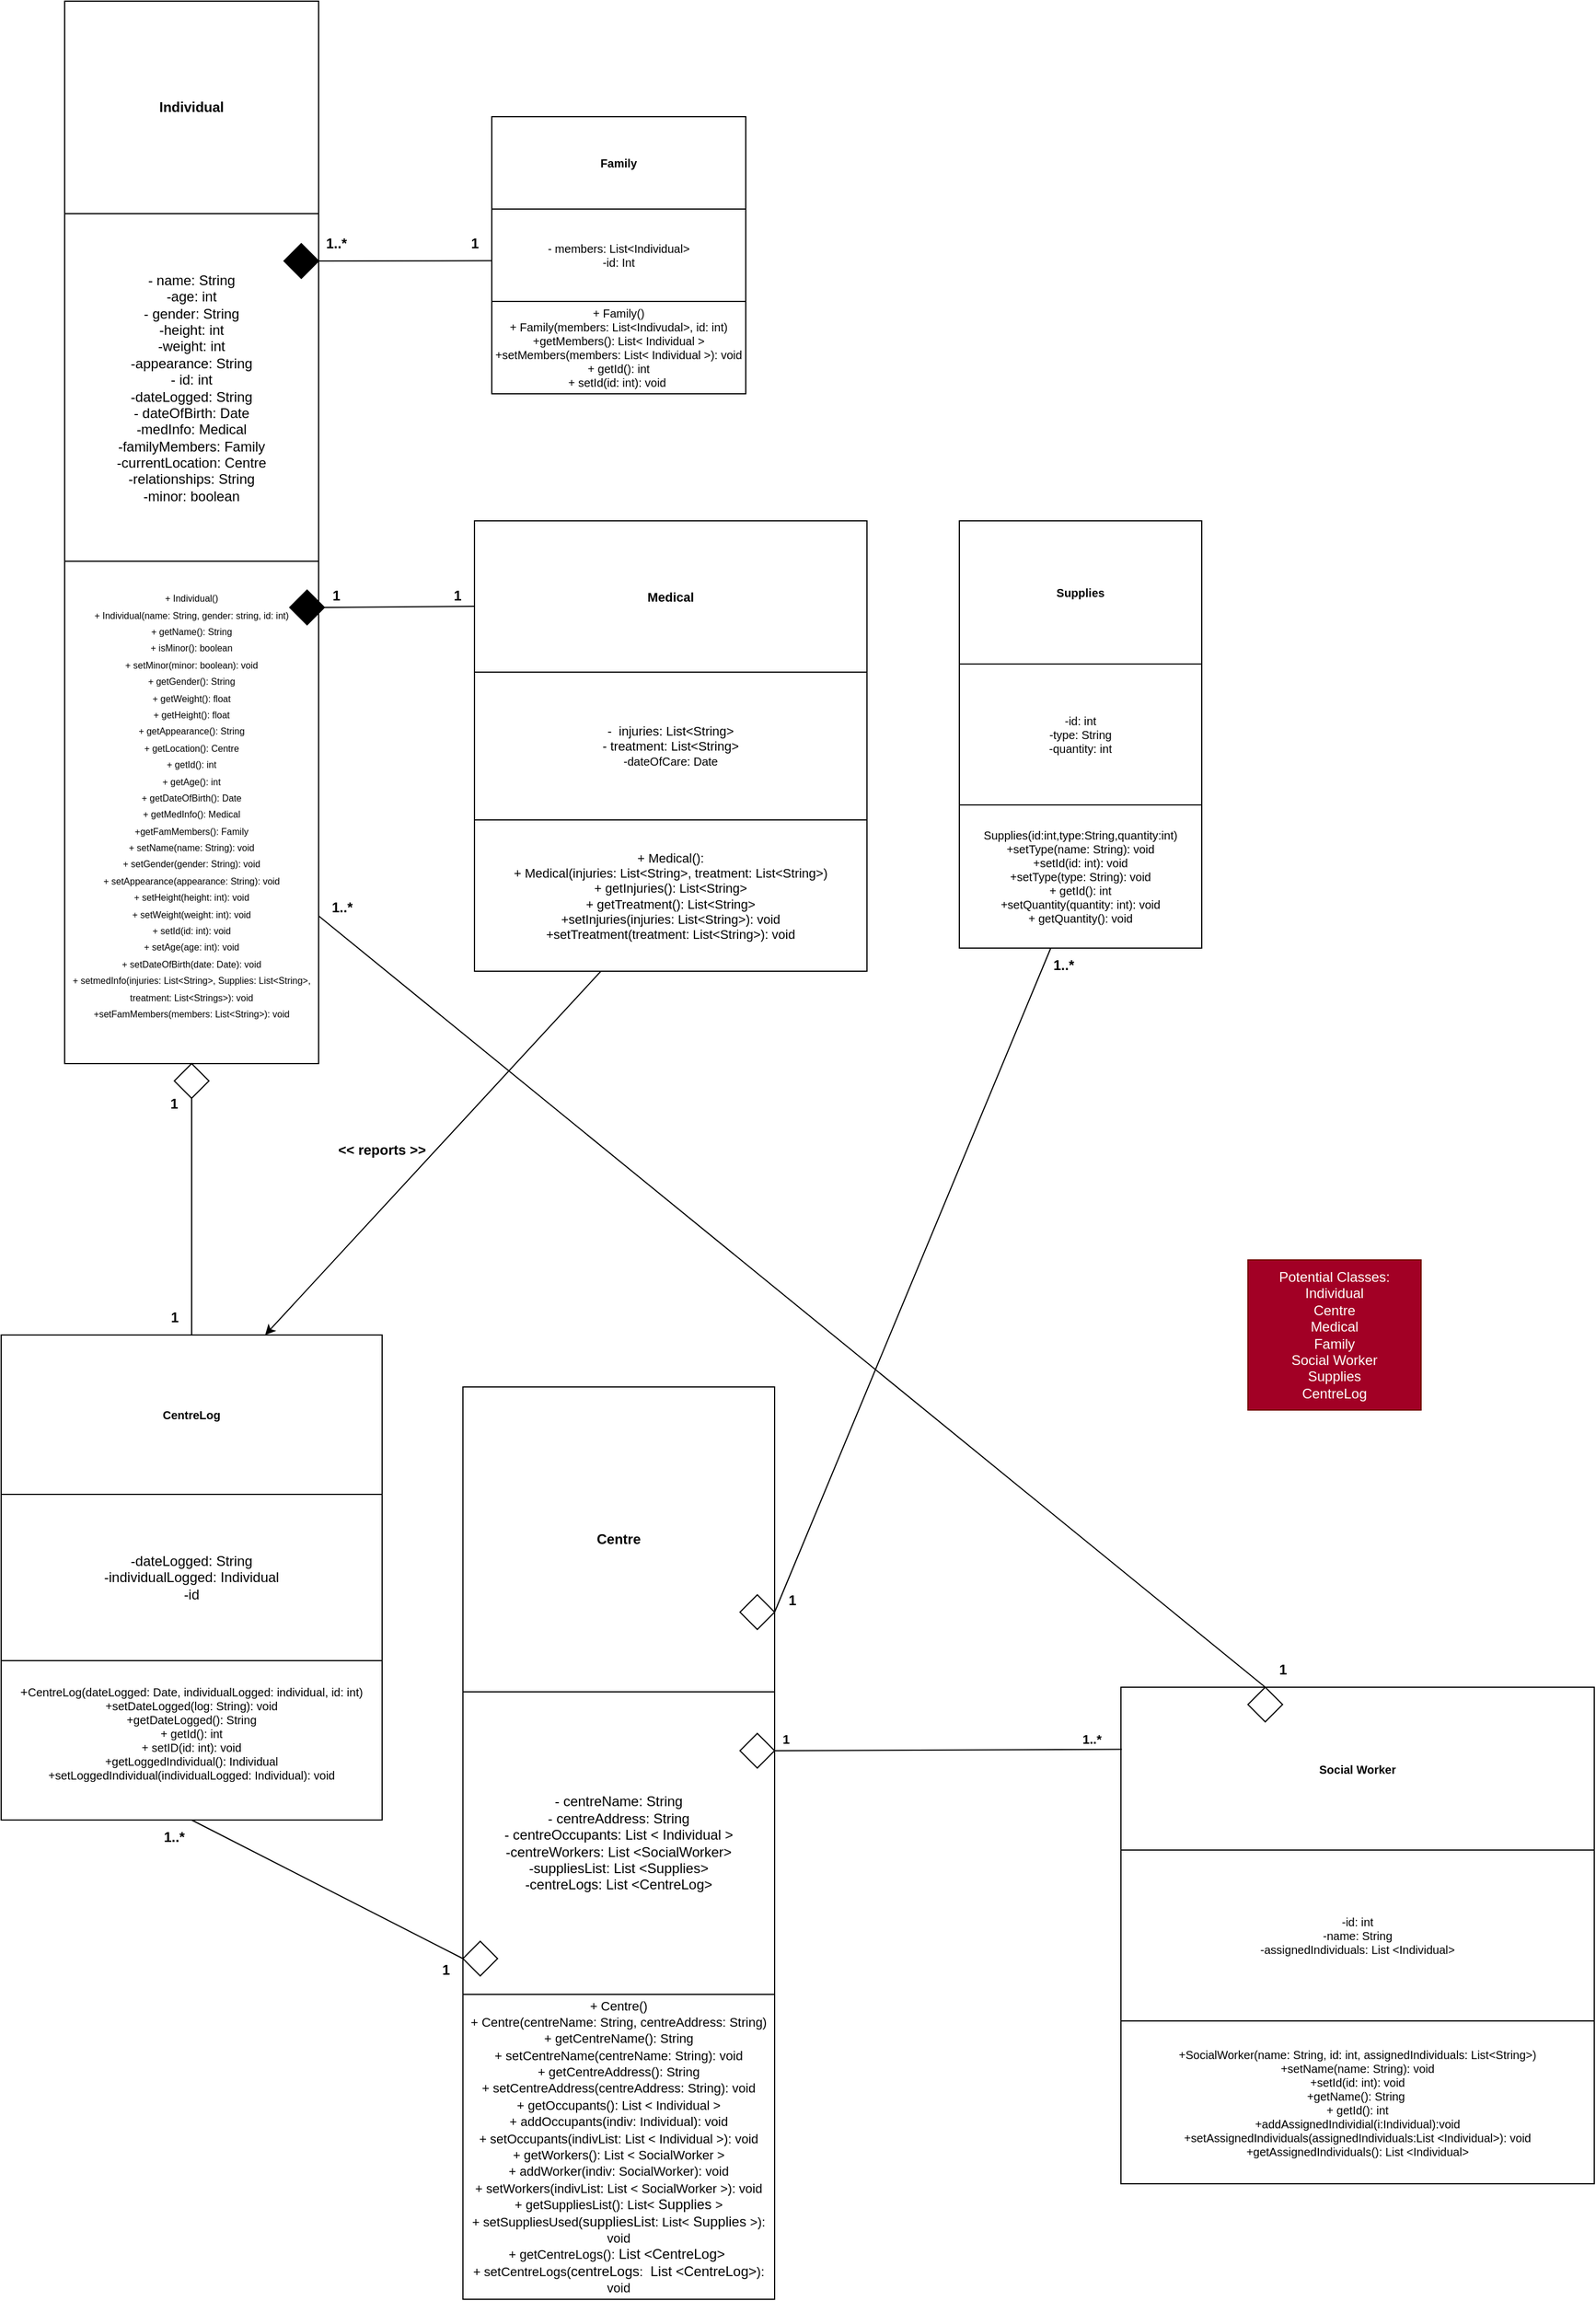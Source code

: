 <mxfile>
    <diagram id="N6uib-WTAvQgqnyQ_uLX" name="Page-1">
        <mxGraphModel dx="1304" dy="2021" grid="1" gridSize="10" guides="1" tooltips="1" connect="1" arrows="1" fold="1" page="1" pageScale="1" pageWidth="850" pageHeight="1100" math="0" shadow="0">
            <root>
                <mxCell id="0"/>
                <mxCell id="1" parent="0"/>
                <mxCell id="102" style="edgeStyle=none;html=1;endArrow=none;endFill=0;exitX=0.5;exitY=1;exitDx=0;exitDy=0;" edge="1" parent="1" source="103" target="92">
                    <mxGeometry relative="1" as="geometry"/>
                </mxCell>
                <mxCell id="31" value="" style="shape=table;startSize=0;container=1;collapsible=0;childLayout=tableLayout;" parent="1" vertex="1">
                    <mxGeometry x="355" y="-800" width="220" height="920" as="geometry"/>
                </mxCell>
                <mxCell id="32" value="" style="shape=tableRow;horizontal=0;startSize=0;swimlaneHead=0;swimlaneBody=0;top=0;left=0;bottom=0;right=0;collapsible=0;dropTarget=0;fillColor=none;points=[[0,0.5],[1,0.5]];portConstraint=eastwest;" parent="31" vertex="1">
                    <mxGeometry width="220" height="184" as="geometry"/>
                </mxCell>
                <mxCell id="33" value="&lt;b&gt;Individual&lt;/b&gt;" style="shape=partialRectangle;html=1;whiteSpace=wrap;connectable=0;overflow=hidden;fillColor=none;top=0;left=0;bottom=0;right=0;pointerEvents=1;" parent="32" vertex="1">
                    <mxGeometry width="220" height="184" as="geometry">
                        <mxRectangle width="220" height="184" as="alternateBounds"/>
                    </mxGeometry>
                </mxCell>
                <mxCell id="34" value="" style="shape=tableRow;horizontal=0;startSize=0;swimlaneHead=0;swimlaneBody=0;top=0;left=0;bottom=0;right=0;collapsible=0;dropTarget=0;fillColor=none;points=[[0,0.5],[1,0.5]];portConstraint=eastwest;" parent="31" vertex="1">
                    <mxGeometry y="184" width="220" height="301" as="geometry"/>
                </mxCell>
                <mxCell id="35" value="- name: String&lt;br&gt;-age: int&lt;br&gt;- gender: String&lt;br&gt;-height: int&lt;br&gt;-weight: int&lt;br&gt;-appearance: String&lt;br&gt;- id: int&lt;br&gt;-dateLogged: String&lt;br&gt;- dateOfBirth: Date&lt;br&gt;-medInfo: Medical&lt;br&gt;-familyMembers: Family&lt;br&gt;-currentLocation: Centre&lt;br&gt;-relationships: String&lt;br&gt;-minor: boolean" style="shape=partialRectangle;html=1;whiteSpace=wrap;connectable=0;overflow=hidden;fillColor=none;top=0;left=0;bottom=0;right=0;pointerEvents=1;" parent="34" vertex="1">
                    <mxGeometry width="220" height="301" as="geometry">
                        <mxRectangle width="220" height="301" as="alternateBounds"/>
                    </mxGeometry>
                </mxCell>
                <mxCell id="36" value="" style="shape=tableRow;horizontal=0;startSize=0;swimlaneHead=0;swimlaneBody=0;top=0;left=0;bottom=0;right=0;collapsible=0;dropTarget=0;fillColor=none;points=[[0,0.5],[1,0.5]];portConstraint=eastwest;" parent="31" vertex="1">
                    <mxGeometry y="485" width="220" height="435" as="geometry"/>
                </mxCell>
                <mxCell id="37" value="&lt;font style=&quot;font-size: 8px;&quot;&gt;+ Individual()&lt;br&gt;+ Individual(name: String, gender: string, id: int)&lt;br&gt;+ getName(): String&lt;br&gt;+ isMinor(): boolean&lt;br&gt;+ setMinor(minor: boolean): void&lt;br&gt;+ getGender(): String&lt;br&gt;+ getWeight(): float&lt;br&gt;+ getHeight(): float&lt;br&gt;+ getAppearance(): String&lt;br style=&quot;border-color: var(--border-color);&quot;&gt;+ getLocation(): Centre&lt;br&gt;+ getId(): int&lt;br&gt;+ getAge(): int&lt;br&gt;+ getDateOfBirth(): Date&lt;br&gt;+ getMedInfo(): Medical&lt;br&gt;+getFamMembers(): Family&lt;br&gt;+ setName(name: String): void&lt;br&gt;+ setGender(gender: String): void&lt;br&gt;+ setAppearance(appearance: String): void&lt;br&gt;+ setHeight(height: int): void&lt;br&gt;+ setWeight(weight: int): void&lt;br&gt;+ setId(id: int): void&lt;br&gt;+ setAge(age: int): void&lt;br&gt;+ setDateOfBirth(date: Date): void&lt;br&gt;+ setmedInfo(injuries: List&amp;lt;String&amp;gt;, Supplies: List&amp;lt;String&amp;gt;, treatment: List&amp;lt;Strings&amp;gt;): void&lt;br&gt;+setFamMembers(members: List&amp;lt;String&amp;gt;): void&lt;br&gt;&lt;br&gt;&lt;/font&gt;" style="shape=partialRectangle;html=1;whiteSpace=wrap;connectable=0;overflow=hidden;fillColor=none;top=0;left=0;bottom=0;right=0;pointerEvents=1;" parent="36" vertex="1">
                    <mxGeometry width="220" height="435" as="geometry">
                        <mxRectangle width="220" height="435" as="alternateBounds"/>
                    </mxGeometry>
                </mxCell>
                <mxCell id="39" value="Potential Classes:&lt;br&gt;Individual&lt;br&gt;Centre&lt;br&gt;Medical&lt;br&gt;Family&lt;br&gt;Social Worker&lt;br&gt;Supplies&lt;br&gt;CentreLog" style="text;html=1;strokeColor=#6F0000;fillColor=#a20025;align=center;verticalAlign=middle;whiteSpace=wrap;rounded=0;fontColor=#ffffff;" parent="1" vertex="1">
                    <mxGeometry x="1380" y="290" width="150" height="130" as="geometry"/>
                </mxCell>
                <mxCell id="106" style="edgeStyle=none;html=1;endArrow=none;endFill=0;exitX=1;exitY=0.5;exitDx=0;exitDy=0;" edge="1" parent="1" source="107" target="85">
                    <mxGeometry relative="1" as="geometry"/>
                </mxCell>
                <mxCell id="40" value="" style="shape=table;startSize=0;container=1;collapsible=0;childLayout=tableLayout;" parent="1" vertex="1">
                    <mxGeometry x="700" y="400" width="270" height="790" as="geometry"/>
                </mxCell>
                <mxCell id="41" value="" style="shape=tableRow;horizontal=0;startSize=0;swimlaneHead=0;swimlaneBody=0;top=0;left=0;bottom=0;right=0;collapsible=0;dropTarget=0;fillColor=none;points=[[0,0.5],[1,0.5]];portConstraint=eastwest;" parent="40" vertex="1">
                    <mxGeometry width="270" height="264" as="geometry"/>
                </mxCell>
                <mxCell id="42" value="&lt;b&gt;Centre&lt;/b&gt;" style="shape=partialRectangle;html=1;whiteSpace=wrap;connectable=0;overflow=hidden;fillColor=none;top=0;left=0;bottom=0;right=0;pointerEvents=1;" parent="41" vertex="1">
                    <mxGeometry width="270" height="264" as="geometry">
                        <mxRectangle width="270" height="264" as="alternateBounds"/>
                    </mxGeometry>
                </mxCell>
                <mxCell id="43" value="" style="shape=tableRow;horizontal=0;startSize=0;swimlaneHead=0;swimlaneBody=0;top=0;left=0;bottom=0;right=0;collapsible=0;dropTarget=0;fillColor=none;points=[[0,0.5],[1,0.5]];portConstraint=eastwest;" parent="40" vertex="1">
                    <mxGeometry y="264" width="270" height="262" as="geometry"/>
                </mxCell>
                <mxCell id="44" value="- centreName: String&lt;br&gt;- centreAddress: String&lt;br&gt;- centreOccupants:&amp;nbsp;List &amp;lt;&amp;nbsp;Individual &amp;gt;&lt;br&gt;-centreWorkers: List &amp;lt;SocialWorker&amp;gt;&lt;br&gt;-suppliesList: List &amp;lt;Supplies&amp;gt;&lt;br&gt;-centreLogs: List &amp;lt;CentreLog&amp;gt;" style="shape=partialRectangle;html=1;whiteSpace=wrap;connectable=0;overflow=hidden;fillColor=none;top=0;left=0;bottom=0;right=0;pointerEvents=1;" parent="43" vertex="1">
                    <mxGeometry width="270" height="262" as="geometry">
                        <mxRectangle width="270" height="262" as="alternateBounds"/>
                    </mxGeometry>
                </mxCell>
                <mxCell id="45" value="" style="shape=tableRow;horizontal=0;startSize=0;swimlaneHead=0;swimlaneBody=0;top=0;left=0;bottom=0;right=0;collapsible=0;dropTarget=0;fillColor=none;points=[[0,0.5],[1,0.5]];portConstraint=eastwest;" parent="40" vertex="1">
                    <mxGeometry y="526" width="270" height="264" as="geometry"/>
                </mxCell>
                <mxCell id="46" value="&lt;font style=&quot;&quot;&gt;&lt;font style=&quot;font-size: 11px;&quot;&gt;+ Centre()&lt;br&gt;+ Centre(centreName: String, centreAddress: String)&lt;br&gt;+ getCentreName(): String&lt;br&gt;+ setCentreName(centreName: String): void&lt;br&gt;+ getCentreAddress(): String&lt;br&gt;+ setCentreAddress(centreAddress: String): void&lt;br&gt;+ getOccupants():&amp;nbsp;&lt;font style=&quot;&quot;&gt;List &amp;lt;&amp;nbsp;Individual &amp;gt;&lt;/font&gt;&lt;br&gt;+ addOccupants(indiv: Individual): void&lt;br&gt;+ setOccupants(indivList:&amp;nbsp;&lt;font style=&quot;&quot;&gt;List &amp;lt;&amp;nbsp;Individual &amp;gt;&lt;/font&gt;): void&lt;br&gt;&lt;span style=&quot;border-color: var(--border-color);&quot;&gt;+ getWorkers():&amp;nbsp;&lt;/span&gt;&lt;font style=&quot;border-color: var(--border-color);&quot;&gt;List &amp;lt;&amp;nbsp;&lt;font style=&quot;&quot;&gt;SocialWorker&lt;/font&gt;&amp;nbsp;&amp;gt;&lt;/font&gt;&lt;br style=&quot;border-color: var(--border-color);&quot;&gt;&lt;span style=&quot;border-color: var(--border-color);&quot;&gt;+ addWorker(indiv:&amp;nbsp;&lt;font style=&quot;&quot;&gt;SocialWorker&lt;/font&gt;): void&lt;br style=&quot;border-color: var(--border-color);&quot;&gt;&lt;/span&gt;&lt;span style=&quot;border-color: var(--border-color);&quot;&gt;+ setWorkers(indivList:&amp;nbsp;&lt;/span&gt;&lt;font style=&quot;border-color: var(--border-color);&quot;&gt;List &amp;lt;&amp;nbsp;&lt;font style=&quot;&quot;&gt;SocialWorker&lt;/font&gt;&amp;nbsp;&amp;gt;&lt;/font&gt;&lt;span style=&quot;border-color: var(--border-color);&quot;&gt;): void&lt;br&gt;+ getSuppliesList(): List&amp;lt;&lt;span style=&quot;font-size: 12px;&quot;&gt;&amp;nbsp;Supplies&amp;nbsp;&lt;/span&gt;&amp;gt;&lt;br style=&quot;border-color: var(--border-color);&quot;&gt;&lt;/span&gt;+ setSuppliesUsed(&lt;span style=&quot;font-size: 12px;&quot;&gt;suppliesList&lt;/span&gt;: List&amp;lt;&lt;span style=&quot;font-size: 12px;&quot;&gt;&amp;nbsp;Supplies&amp;nbsp;&lt;/span&gt;&amp;gt;): void&lt;br&gt;&lt;span style=&quot;border-color: var(--border-color);&quot;&gt;+ getCentreLogs():&lt;span style=&quot;border-color: var(--border-color); font-size: 12px;&quot;&gt;&amp;nbsp;List &amp;lt;CentreLog&amp;gt;&amp;nbsp;&lt;/span&gt;&lt;br style=&quot;border-color: var(--border-color);&quot;&gt;&lt;/span&gt;+ setCentreLogs(&lt;span style=&quot;border-color: var(--border-color); font-size: 12px;&quot;&gt;centreLogs&lt;/span&gt;:&amp;nbsp;&lt;span style=&quot;font-size: 12px;&quot;&gt;&amp;nbsp;List &amp;lt;CentreLog&amp;gt;&lt;/span&gt;): void&lt;br style=&quot;border-color: var(--border-color);&quot;&gt;&lt;br&gt;&lt;/font&gt;&lt;span style=&quot;font-size: 11px;&quot;&gt;&lt;br&gt;&lt;/span&gt;&lt;/font&gt;" style="shape=partialRectangle;html=1;whiteSpace=wrap;connectable=0;overflow=hidden;fillColor=none;top=0;left=0;bottom=0;right=0;pointerEvents=1;" parent="45" vertex="1">
                    <mxGeometry width="270" height="264" as="geometry">
                        <mxRectangle width="270" height="264" as="alternateBounds"/>
                    </mxGeometry>
                </mxCell>
                <mxCell id="47" value="" style="shape=table;startSize=0;container=1;collapsible=0;childLayout=tableLayout;fontSize=11;" parent="1" vertex="1">
                    <mxGeometry x="710" y="-350" width="340" height="390" as="geometry"/>
                </mxCell>
                <mxCell id="48" value="" style="shape=tableRow;horizontal=0;startSize=0;swimlaneHead=0;swimlaneBody=0;top=0;left=0;bottom=0;right=0;collapsible=0;dropTarget=0;fillColor=none;points=[[0,0.5],[1,0.5]];portConstraint=eastwest;fontSize=11;" parent="47" vertex="1">
                    <mxGeometry width="340" height="131" as="geometry"/>
                </mxCell>
                <mxCell id="49" value="&lt;b&gt;Medical&lt;/b&gt;" style="shape=partialRectangle;html=1;whiteSpace=wrap;connectable=0;overflow=hidden;fillColor=none;top=0;left=0;bottom=0;right=0;pointerEvents=1;fontSize=11;" parent="48" vertex="1">
                    <mxGeometry width="340" height="131" as="geometry">
                        <mxRectangle width="340" height="131" as="alternateBounds"/>
                    </mxGeometry>
                </mxCell>
                <mxCell id="50" value="" style="shape=tableRow;horizontal=0;startSize=0;swimlaneHead=0;swimlaneBody=0;top=0;left=0;bottom=0;right=0;collapsible=0;dropTarget=0;fillColor=none;points=[[0,0.5],[1,0.5]];portConstraint=eastwest;fontSize=11;" parent="47" vertex="1">
                    <mxGeometry y="131" width="340" height="128" as="geometry"/>
                </mxCell>
                <mxCell id="51" value="-&amp;nbsp; injuries: List&amp;lt;String&amp;gt;&lt;br&gt;- treatment: List&amp;lt;String&amp;gt;&lt;br&gt;&lt;span style=&quot;font-size: 10px;&quot;&gt;-dateOfCare: Date&lt;/span&gt;" style="shape=partialRectangle;html=1;whiteSpace=wrap;connectable=0;overflow=hidden;fillColor=none;top=0;left=0;bottom=0;right=0;pointerEvents=1;fontSize=11;" parent="50" vertex="1">
                    <mxGeometry width="340" height="128" as="geometry">
                        <mxRectangle width="340" height="128" as="alternateBounds"/>
                    </mxGeometry>
                </mxCell>
                <mxCell id="52" value="" style="shape=tableRow;horizontal=0;startSize=0;swimlaneHead=0;swimlaneBody=0;top=0;left=0;bottom=0;right=0;collapsible=0;dropTarget=0;fillColor=none;points=[[0,0.5],[1,0.5]];portConstraint=eastwest;fontSize=11;" parent="47" vertex="1">
                    <mxGeometry y="259" width="340" height="131" as="geometry"/>
                </mxCell>
                <mxCell id="53" value="+ Medical():&lt;br&gt;+ Medical(injuries: List&amp;lt;String&amp;gt;, treatment: List&amp;lt;String&amp;gt;)&lt;br&gt;+ getInjuries(): List&amp;lt;String&amp;gt;&lt;br&gt;+ getTreatment(): List&amp;lt;String&amp;gt;&lt;br&gt;+setInjuries(injuries: List&amp;lt;String&amp;gt;): void&lt;br&gt;+setTreatment(treatment: List&amp;lt;String&amp;gt;): void" style="shape=partialRectangle;html=1;whiteSpace=wrap;connectable=0;overflow=hidden;fillColor=none;top=0;left=0;bottom=0;right=0;pointerEvents=1;fontSize=11;" parent="52" vertex="1">
                    <mxGeometry width="340" height="131" as="geometry">
                        <mxRectangle width="340" height="131" as="alternateBounds"/>
                    </mxGeometry>
                </mxCell>
                <mxCell id="59" value="" style="shape=table;startSize=0;container=1;collapsible=0;childLayout=tableLayout;fontSize=10;" parent="1" vertex="1">
                    <mxGeometry x="725" y="-700" width="220" height="240" as="geometry"/>
                </mxCell>
                <mxCell id="60" value="" style="shape=tableRow;horizontal=0;startSize=0;swimlaneHead=0;swimlaneBody=0;top=0;left=0;bottom=0;right=0;collapsible=0;dropTarget=0;fillColor=none;points=[[0,0.5],[1,0.5]];portConstraint=eastwest;fontSize=10;" parent="59" vertex="1">
                    <mxGeometry width="220" height="80" as="geometry"/>
                </mxCell>
                <mxCell id="61" value="&lt;b&gt;Family&lt;/b&gt;" style="shape=partialRectangle;html=1;whiteSpace=wrap;connectable=0;overflow=hidden;fillColor=none;top=0;left=0;bottom=0;right=0;pointerEvents=1;fontSize=10;" parent="60" vertex="1">
                    <mxGeometry width="220" height="80" as="geometry">
                        <mxRectangle width="220" height="80" as="alternateBounds"/>
                    </mxGeometry>
                </mxCell>
                <mxCell id="62" value="" style="shape=tableRow;horizontal=0;startSize=0;swimlaneHead=0;swimlaneBody=0;top=0;left=0;bottom=0;right=0;collapsible=0;dropTarget=0;fillColor=none;points=[[0,0.5],[1,0.5]];portConstraint=eastwest;fontSize=10;" parent="59" vertex="1">
                    <mxGeometry y="80" width="220" height="80" as="geometry"/>
                </mxCell>
                <mxCell id="63" value="- members: List&amp;lt;Individual&amp;gt;&lt;br&gt;-id: Int" style="shape=partialRectangle;html=1;whiteSpace=wrap;connectable=0;overflow=hidden;fillColor=none;top=0;left=0;bottom=0;right=0;pointerEvents=1;fontSize=10;" parent="62" vertex="1">
                    <mxGeometry width="220" height="80" as="geometry">
                        <mxRectangle width="220" height="80" as="alternateBounds"/>
                    </mxGeometry>
                </mxCell>
                <mxCell id="64" value="" style="shape=tableRow;horizontal=0;startSize=0;swimlaneHead=0;swimlaneBody=0;top=0;left=0;bottom=0;right=0;collapsible=0;dropTarget=0;fillColor=none;points=[[0,0.5],[1,0.5]];portConstraint=eastwest;fontSize=10;" parent="59" vertex="1">
                    <mxGeometry y="160" width="220" height="80" as="geometry"/>
                </mxCell>
                <mxCell id="65" value="+ Family()&lt;br&gt;+ Family(members: List&amp;lt;Indivudal&amp;gt;, id: int)&lt;br&gt;+getMembers(): List&amp;lt;&amp;nbsp;Individual &amp;gt;&lt;br&gt;+setMembers(members: List&amp;lt;&amp;nbsp;Individual &amp;gt;): void&lt;br&gt;+ getId(): int&lt;br&gt;+ setId(id: int): void&amp;nbsp;" style="shape=partialRectangle;html=1;whiteSpace=wrap;connectable=0;overflow=hidden;fillColor=none;top=0;left=0;bottom=0;right=0;pointerEvents=1;fontSize=10;" parent="64" vertex="1">
                    <mxGeometry width="220" height="80" as="geometry">
                        <mxRectangle width="220" height="80" as="alternateBounds"/>
                    </mxGeometry>
                </mxCell>
                <mxCell id="66" value="" style="shape=table;startSize=0;container=1;collapsible=0;childLayout=tableLayout;fontSize=10;" parent="1" vertex="1">
                    <mxGeometry x="1270" y="660" width="410" height="430" as="geometry"/>
                </mxCell>
                <mxCell id="67" value="" style="shape=tableRow;horizontal=0;startSize=0;swimlaneHead=0;swimlaneBody=0;top=0;left=0;bottom=0;right=0;collapsible=0;dropTarget=0;fillColor=none;points=[[0,0.5],[1,0.5]];portConstraint=eastwest;fontSize=10;" parent="66" vertex="1">
                    <mxGeometry width="410" height="141" as="geometry"/>
                </mxCell>
                <mxCell id="68" value="&lt;b&gt;Social Worker&lt;/b&gt;" style="shape=partialRectangle;html=1;whiteSpace=wrap;connectable=0;overflow=hidden;fillColor=none;top=0;left=0;bottom=0;right=0;pointerEvents=1;fontSize=10;" parent="67" vertex="1">
                    <mxGeometry width="410" height="141" as="geometry">
                        <mxRectangle width="410" height="141" as="alternateBounds"/>
                    </mxGeometry>
                </mxCell>
                <mxCell id="69" value="" style="shape=tableRow;horizontal=0;startSize=0;swimlaneHead=0;swimlaneBody=0;top=0;left=0;bottom=0;right=0;collapsible=0;dropTarget=0;fillColor=none;points=[[0,0.5],[1,0.5]];portConstraint=eastwest;fontSize=10;" parent="66" vertex="1">
                    <mxGeometry y="141" width="410" height="148" as="geometry"/>
                </mxCell>
                <mxCell id="70" value="-id: int&lt;br&gt;-name: String&lt;br&gt;-assignedIndividuals: List &amp;lt;Individual&amp;gt;" style="shape=partialRectangle;html=1;whiteSpace=wrap;connectable=0;overflow=hidden;fillColor=none;top=0;left=0;bottom=0;right=0;pointerEvents=1;fontSize=10;" parent="69" vertex="1">
                    <mxGeometry width="410" height="148" as="geometry">
                        <mxRectangle width="410" height="148" as="alternateBounds"/>
                    </mxGeometry>
                </mxCell>
                <mxCell id="71" value="" style="shape=tableRow;horizontal=0;startSize=0;swimlaneHead=0;swimlaneBody=0;top=0;left=0;bottom=0;right=0;collapsible=0;dropTarget=0;fillColor=none;points=[[0,0.5],[1,0.5]];portConstraint=eastwest;fontSize=10;" parent="66" vertex="1">
                    <mxGeometry y="289" width="410" height="141" as="geometry"/>
                </mxCell>
                <mxCell id="72" value="+SocialWorker(name: String, id: int, assignedIndividuals: List&amp;lt;String&amp;gt;)&lt;br&gt;+setName(name: String): void&lt;br&gt;+setId(id: int): void&lt;br&gt;+getName(): String&amp;nbsp;&lt;br&gt;+ getId(): int&lt;br style=&quot;border-color: var(--border-color);&quot;&gt;+addAssignedIndividial(i:Individual):void&lt;br&gt;+setAssignedIndividuals(assignedIndividuals:List &amp;lt;Individual&amp;gt;): void&lt;br&gt;+getAssignedIndividuals(): List &amp;lt;Individual&amp;gt;" style="shape=partialRectangle;html=1;whiteSpace=wrap;connectable=0;overflow=hidden;fillColor=none;top=0;left=0;bottom=0;right=0;pointerEvents=1;fontSize=10;" parent="71" vertex="1">
                    <mxGeometry width="410" height="141" as="geometry">
                        <mxRectangle width="410" height="141" as="alternateBounds"/>
                    </mxGeometry>
                </mxCell>
                <mxCell id="80" value="" style="shape=table;startSize=0;container=1;collapsible=0;childLayout=tableLayout;fontSize=10;" parent="1" vertex="1">
                    <mxGeometry x="1130" y="-350" width="210" height="370" as="geometry"/>
                </mxCell>
                <mxCell id="81" value="" style="shape=tableRow;horizontal=0;startSize=0;swimlaneHead=0;swimlaneBody=0;top=0;left=0;bottom=0;right=0;collapsible=0;dropTarget=0;fillColor=none;points=[[0,0.5],[1,0.5]];portConstraint=eastwest;fontSize=10;" parent="80" vertex="1">
                    <mxGeometry width="210" height="124" as="geometry"/>
                </mxCell>
                <mxCell id="82" value="&lt;b&gt;Supplies&lt;/b&gt;" style="shape=partialRectangle;html=1;whiteSpace=wrap;connectable=0;overflow=hidden;fillColor=none;top=0;left=0;bottom=0;right=0;pointerEvents=1;fontSize=10;" parent="81" vertex="1">
                    <mxGeometry width="210" height="124" as="geometry">
                        <mxRectangle width="210" height="124" as="alternateBounds"/>
                    </mxGeometry>
                </mxCell>
                <mxCell id="83" value="" style="shape=tableRow;horizontal=0;startSize=0;swimlaneHead=0;swimlaneBody=0;top=0;left=0;bottom=0;right=0;collapsible=0;dropTarget=0;fillColor=none;points=[[0,0.5],[1,0.5]];portConstraint=eastwest;fontSize=10;" parent="80" vertex="1">
                    <mxGeometry y="124" width="210" height="122" as="geometry"/>
                </mxCell>
                <mxCell id="84" value="-id: int&lt;br&gt;-type: String&lt;br&gt;-quantity: int&lt;br&gt;" style="shape=partialRectangle;html=1;whiteSpace=wrap;connectable=0;overflow=hidden;fillColor=none;top=0;left=0;bottom=0;right=0;pointerEvents=1;fontSize=10;" parent="83" vertex="1">
                    <mxGeometry width="210" height="122" as="geometry">
                        <mxRectangle width="210" height="122" as="alternateBounds"/>
                    </mxGeometry>
                </mxCell>
                <mxCell id="85" value="" style="shape=tableRow;horizontal=0;startSize=0;swimlaneHead=0;swimlaneBody=0;top=0;left=0;bottom=0;right=0;collapsible=0;dropTarget=0;fillColor=none;points=[[0,0.5],[1,0.5]];portConstraint=eastwest;fontSize=10;" parent="80" vertex="1">
                    <mxGeometry y="246" width="210" height="124" as="geometry"/>
                </mxCell>
                <mxCell id="86" value="Supplies(id:int,type:String,quantity:int)&lt;br&gt;+setType(name: String): void&lt;br style=&quot;border-color: var(--border-color);&quot;&gt;+setId(id: int): void&lt;br style=&quot;border-color: var(--border-color);&quot;&gt;+setType(type: String): void&lt;br style=&quot;border-color: var(--border-color);&quot;&gt;+ getId(): int&lt;br&gt;+setQuantity(quantity: int): void&lt;br style=&quot;border-color: var(--border-color);&quot;&gt;+ getQuantity(): void" style="shape=partialRectangle;html=1;whiteSpace=wrap;connectable=0;overflow=hidden;fillColor=none;top=0;left=0;bottom=0;right=0;pointerEvents=1;fontSize=10;" parent="85" vertex="1">
                    <mxGeometry width="210" height="124" as="geometry">
                        <mxRectangle width="210" height="124" as="alternateBounds"/>
                    </mxGeometry>
                </mxCell>
                <mxCell id="87" style="edgeStyle=none;html=1;entryX=0.002;entryY=0.381;entryDx=0;entryDy=0;fontSize=11;endArrow=none;endFill=0;exitX=1;exitY=0.5;exitDx=0;exitDy=0;entryPerimeter=0;" parent="1" source="90" target="67" edge="1">
                    <mxGeometry relative="1" as="geometry"/>
                </mxCell>
                <mxCell id="88" value="&lt;b&gt;1&lt;/b&gt;" style="text;html=1;strokeColor=none;fillColor=none;align=center;verticalAlign=middle;whiteSpace=wrap;rounded=0;fontSize=11;" parent="1" vertex="1">
                    <mxGeometry x="950" y="690" width="60" height="30" as="geometry"/>
                </mxCell>
                <mxCell id="89" value="&lt;b&gt;1..*&lt;/b&gt;" style="text;html=1;strokeColor=none;fillColor=none;align=center;verticalAlign=middle;whiteSpace=wrap;rounded=0;fontSize=11;" parent="1" vertex="1">
                    <mxGeometry x="1215" y="690" width="60" height="30" as="geometry"/>
                </mxCell>
                <mxCell id="90" value="" style="rhombus;whiteSpace=wrap;html=1;fontSize=11;" parent="1" vertex="1">
                    <mxGeometry x="940" y="700" width="30" height="30" as="geometry"/>
                </mxCell>
                <mxCell id="91" value="" style="shape=table;startSize=0;container=1;collapsible=0;childLayout=tableLayout;fontSize=10;" parent="1" vertex="1">
                    <mxGeometry x="300" y="355" width="330" height="420" as="geometry"/>
                </mxCell>
                <mxCell id="92" value="" style="shape=tableRow;horizontal=0;startSize=0;swimlaneHead=0;swimlaneBody=0;top=0;left=0;bottom=0;right=0;collapsible=0;dropTarget=0;fillColor=none;points=[[0,0.5],[1,0.5]];portConstraint=eastwest;fontSize=10;" parent="91" vertex="1">
                    <mxGeometry width="330" height="138" as="geometry"/>
                </mxCell>
                <mxCell id="93" value="&lt;b&gt;CentreLog&lt;/b&gt;" style="shape=partialRectangle;html=1;whiteSpace=wrap;connectable=0;overflow=hidden;fillColor=none;top=0;left=0;bottom=0;right=0;pointerEvents=1;fontSize=10;" parent="92" vertex="1">
                    <mxGeometry width="330" height="138" as="geometry">
                        <mxRectangle width="330" height="138" as="alternateBounds"/>
                    </mxGeometry>
                </mxCell>
                <mxCell id="94" value="" style="shape=tableRow;horizontal=0;startSize=0;swimlaneHead=0;swimlaneBody=0;top=0;left=0;bottom=0;right=0;collapsible=0;dropTarget=0;fillColor=none;points=[[0,0.5],[1,0.5]];portConstraint=eastwest;fontSize=10;" parent="91" vertex="1">
                    <mxGeometry y="138" width="330" height="144" as="geometry"/>
                </mxCell>
                <mxCell id="95" value="&lt;span style=&quot;font-size: 12px;&quot;&gt;-dateLogged: String&lt;/span&gt;&lt;br style=&quot;border-color: var(--border-color); font-size: 12px;&quot;&gt;&lt;span style=&quot;border-color: var(--border-color); font-size: 12px;&quot;&gt;-individualLogged: Individual&lt;br&gt;-id&lt;br&gt;&lt;/span&gt;" style="shape=partialRectangle;html=1;whiteSpace=wrap;connectable=0;overflow=hidden;fillColor=none;top=0;left=0;bottom=0;right=0;pointerEvents=1;fontSize=10;" parent="94" vertex="1">
                    <mxGeometry width="330" height="144" as="geometry">
                        <mxRectangle width="330" height="144" as="alternateBounds"/>
                    </mxGeometry>
                </mxCell>
                <mxCell id="96" value="" style="shape=tableRow;horizontal=0;startSize=0;swimlaneHead=0;swimlaneBody=0;top=0;left=0;bottom=0;right=0;collapsible=0;dropTarget=0;fillColor=none;points=[[0,0.5],[1,0.5]];portConstraint=eastwest;fontSize=10;" parent="91" vertex="1">
                    <mxGeometry y="282" width="330" height="138" as="geometry"/>
                </mxCell>
                <mxCell id="97" value="&lt;font style=&quot;&quot;&gt;&lt;font style=&quot;font-size: 11px;&quot;&gt;+&lt;/font&gt;&lt;font style=&quot;font-size: 10px;&quot;&gt;CentreLog(dateLogged: Date, individualLogged: individual, id: int)&lt;br&gt;+setDateLogged(log: String): void&lt;br&gt;+getDateLogged(): String&lt;br&gt;+ getId(): int&lt;br&gt;+ setID(id: int): void&lt;br&gt;+getLoggedIndividual(): Individual&lt;br&gt;+setLoggedIndividual(individualLogged: Individual): void&lt;br style=&quot;border-color: var(--border-color);&quot;&gt;&lt;/font&gt;&lt;br style=&quot;border-color: var(--border-color); font-size: 8px;&quot;&gt;&lt;/font&gt;" style="shape=partialRectangle;html=1;whiteSpace=wrap;connectable=0;overflow=hidden;fillColor=none;top=0;left=0;bottom=0;right=0;pointerEvents=1;fontSize=10;" parent="96" vertex="1">
                    <mxGeometry width="330" height="138" as="geometry">
                        <mxRectangle width="330" height="138" as="alternateBounds"/>
                    </mxGeometry>
                </mxCell>
                <mxCell id="99" style="edgeStyle=none;html=1;endArrow=none;endFill=0;exitX=0;exitY=0.5;exitDx=0;exitDy=0;entryX=0.5;entryY=1;entryDx=0;entryDy=0;" edge="1" parent="1" source="100" target="91">
                    <mxGeometry relative="1" as="geometry">
                        <mxPoint x="476" y="778" as="targetPoint"/>
                    </mxGeometry>
                </mxCell>
                <mxCell id="100" value="" style="rhombus;whiteSpace=wrap;html=1;fontSize=11;" vertex="1" parent="1">
                    <mxGeometry x="700" y="880" width="30" height="30" as="geometry"/>
                </mxCell>
                <mxCell id="103" value="" style="rhombus;whiteSpace=wrap;html=1;fontSize=11;" vertex="1" parent="1">
                    <mxGeometry x="450" y="120" width="30" height="30" as="geometry"/>
                </mxCell>
                <mxCell id="107" value="" style="rhombus;whiteSpace=wrap;html=1;fontSize=11;" vertex="1" parent="1">
                    <mxGeometry x="940" y="580" width="30" height="30" as="geometry"/>
                </mxCell>
                <mxCell id="108" style="edgeStyle=none;html=1;endArrow=classic;endFill=1;startArrow=none;startFill=0;" edge="1" parent="1" source="52" target="92">
                    <mxGeometry relative="1" as="geometry"/>
                </mxCell>
                <mxCell id="109" value="&lt;b&gt;&amp;lt;&amp;lt; reports &amp;gt;&amp;gt;&lt;/b&gt;" style="text;html=1;strokeColor=none;fillColor=none;align=center;verticalAlign=middle;whiteSpace=wrap;rounded=0;" vertex="1" parent="1">
                    <mxGeometry x="590" y="180" width="80" height="30" as="geometry"/>
                </mxCell>
                <mxCell id="112" style="edgeStyle=none;html=1;startArrow=none;startFill=0;endArrow=none;endFill=0;entryX=0.5;entryY=0;entryDx=0;entryDy=0;" edge="1" parent="1" source="36" target="113">
                    <mxGeometry relative="1" as="geometry"/>
                </mxCell>
                <mxCell id="113" value="" style="rhombus;whiteSpace=wrap;html=1;" vertex="1" parent="1">
                    <mxGeometry x="1380" y="660" width="30" height="30" as="geometry"/>
                </mxCell>
                <mxCell id="115" value="" style="endArrow=none;html=1;exitX=1;exitY=0.5;exitDx=0;exitDy=0;entryX=0;entryY=0.565;entryDx=0;entryDy=0;entryPerimeter=0;" edge="1" parent="1" source="131" target="48">
                    <mxGeometry width="50" height="50" relative="1" as="geometry">
                        <mxPoint x="660" y="-230" as="sourcePoint"/>
                        <mxPoint x="710" y="-280" as="targetPoint"/>
                    </mxGeometry>
                </mxCell>
                <mxCell id="116" value="" style="endArrow=none;html=1;exitX=1;exitY=0.5;exitDx=0;exitDy=0;entryX=-0.002;entryY=0.52;entryDx=0;entryDy=0;entryPerimeter=0;" edge="1" parent="1" source="132" target="59">
                    <mxGeometry width="50" height="50" relative="1" as="geometry">
                        <mxPoint x="580" y="-580" as="sourcePoint"/>
                        <mxPoint x="720" y="-575" as="targetPoint"/>
                    </mxGeometry>
                </mxCell>
                <mxCell id="117" value="&lt;b&gt;1..*&lt;/b&gt;" style="text;html=1;strokeColor=none;fillColor=none;align=center;verticalAlign=middle;whiteSpace=wrap;rounded=0;" vertex="1" parent="1">
                    <mxGeometry x="420" y="775" width="60" height="30" as="geometry"/>
                </mxCell>
                <mxCell id="118" value="&lt;b&gt;1&lt;/b&gt;" style="text;html=1;align=center;verticalAlign=middle;resizable=0;points=[];autosize=1;strokeColor=none;fillColor=none;" vertex="1" parent="1">
                    <mxGeometry x="670" y="890" width="30" height="30" as="geometry"/>
                </mxCell>
                <mxCell id="119" value="&lt;b&gt;1&lt;/b&gt;" style="text;html=1;strokeColor=none;fillColor=none;align=center;verticalAlign=middle;whiteSpace=wrap;rounded=0;" vertex="1" parent="1">
                    <mxGeometry x="420" y="140" width="60" height="30" as="geometry"/>
                </mxCell>
                <mxCell id="120" value="&lt;b&gt;1&lt;/b&gt;" style="text;html=1;align=center;verticalAlign=middle;resizable=0;points=[];autosize=1;strokeColor=none;fillColor=none;" vertex="1" parent="1">
                    <mxGeometry x="435" y="325" width="30" height="30" as="geometry"/>
                </mxCell>
                <mxCell id="121" value="&lt;b&gt;1&lt;/b&gt;" style="text;html=1;align=center;verticalAlign=middle;resizable=0;points=[];autosize=1;strokeColor=none;fillColor=none;" vertex="1" parent="1">
                    <mxGeometry x="970" y="570" width="30" height="30" as="geometry"/>
                </mxCell>
                <mxCell id="122" value="&lt;b&gt;1..*&lt;/b&gt;" style="text;html=1;align=center;verticalAlign=middle;resizable=0;points=[];autosize=1;strokeColor=none;fillColor=none;" vertex="1" parent="1">
                    <mxGeometry x="1200" y="20" width="40" height="30" as="geometry"/>
                </mxCell>
                <mxCell id="123" value="&lt;b&gt;1&lt;/b&gt;" style="text;html=1;align=center;verticalAlign=middle;resizable=0;points=[];autosize=1;strokeColor=none;fillColor=none;" vertex="1" parent="1">
                    <mxGeometry x="1395" y="630" width="30" height="30" as="geometry"/>
                </mxCell>
                <mxCell id="124" value="&lt;b&gt;1..*&lt;/b&gt;" style="text;html=1;align=center;verticalAlign=middle;resizable=0;points=[];autosize=1;strokeColor=none;fillColor=none;" vertex="1" parent="1">
                    <mxGeometry x="575" y="-30" width="40" height="30" as="geometry"/>
                </mxCell>
                <mxCell id="125" value="&lt;b&gt;1..*&lt;/b&gt;" style="text;html=1;align=center;verticalAlign=middle;resizable=0;points=[];autosize=1;strokeColor=none;fillColor=none;" vertex="1" parent="1">
                    <mxGeometry x="570" y="-605" width="40" height="30" as="geometry"/>
                </mxCell>
                <mxCell id="126" value="&lt;b&gt;1&lt;/b&gt;" style="text;html=1;align=center;verticalAlign=middle;resizable=0;points=[];autosize=1;strokeColor=none;fillColor=none;" vertex="1" parent="1">
                    <mxGeometry x="695" y="-605" width="30" height="30" as="geometry"/>
                </mxCell>
                <mxCell id="127" value="&lt;b&gt;1&lt;/b&gt;" style="text;html=1;align=center;verticalAlign=middle;resizable=0;points=[];autosize=1;strokeColor=none;fillColor=none;" vertex="1" parent="1">
                    <mxGeometry x="575" y="-300" width="30" height="30" as="geometry"/>
                </mxCell>
                <mxCell id="128" value="&lt;b&gt;1&lt;/b&gt;" style="text;html=1;align=center;verticalAlign=middle;resizable=0;points=[];autosize=1;strokeColor=none;fillColor=none;" vertex="1" parent="1">
                    <mxGeometry x="680" y="-300" width="30" height="30" as="geometry"/>
                </mxCell>
                <mxCell id="131" value="" style="rhombus;whiteSpace=wrap;html=1;fontSize=11;fillColor=#000000;" vertex="1" parent="1">
                    <mxGeometry x="550" y="-290" width="30" height="30" as="geometry"/>
                </mxCell>
                <mxCell id="132" value="" style="rhombus;whiteSpace=wrap;html=1;fontSize=11;fillColor=#000000;" vertex="1" parent="1">
                    <mxGeometry x="545" y="-590" width="30" height="30" as="geometry"/>
                </mxCell>
            </root>
        </mxGraphModel>
    </diagram>
</mxfile>